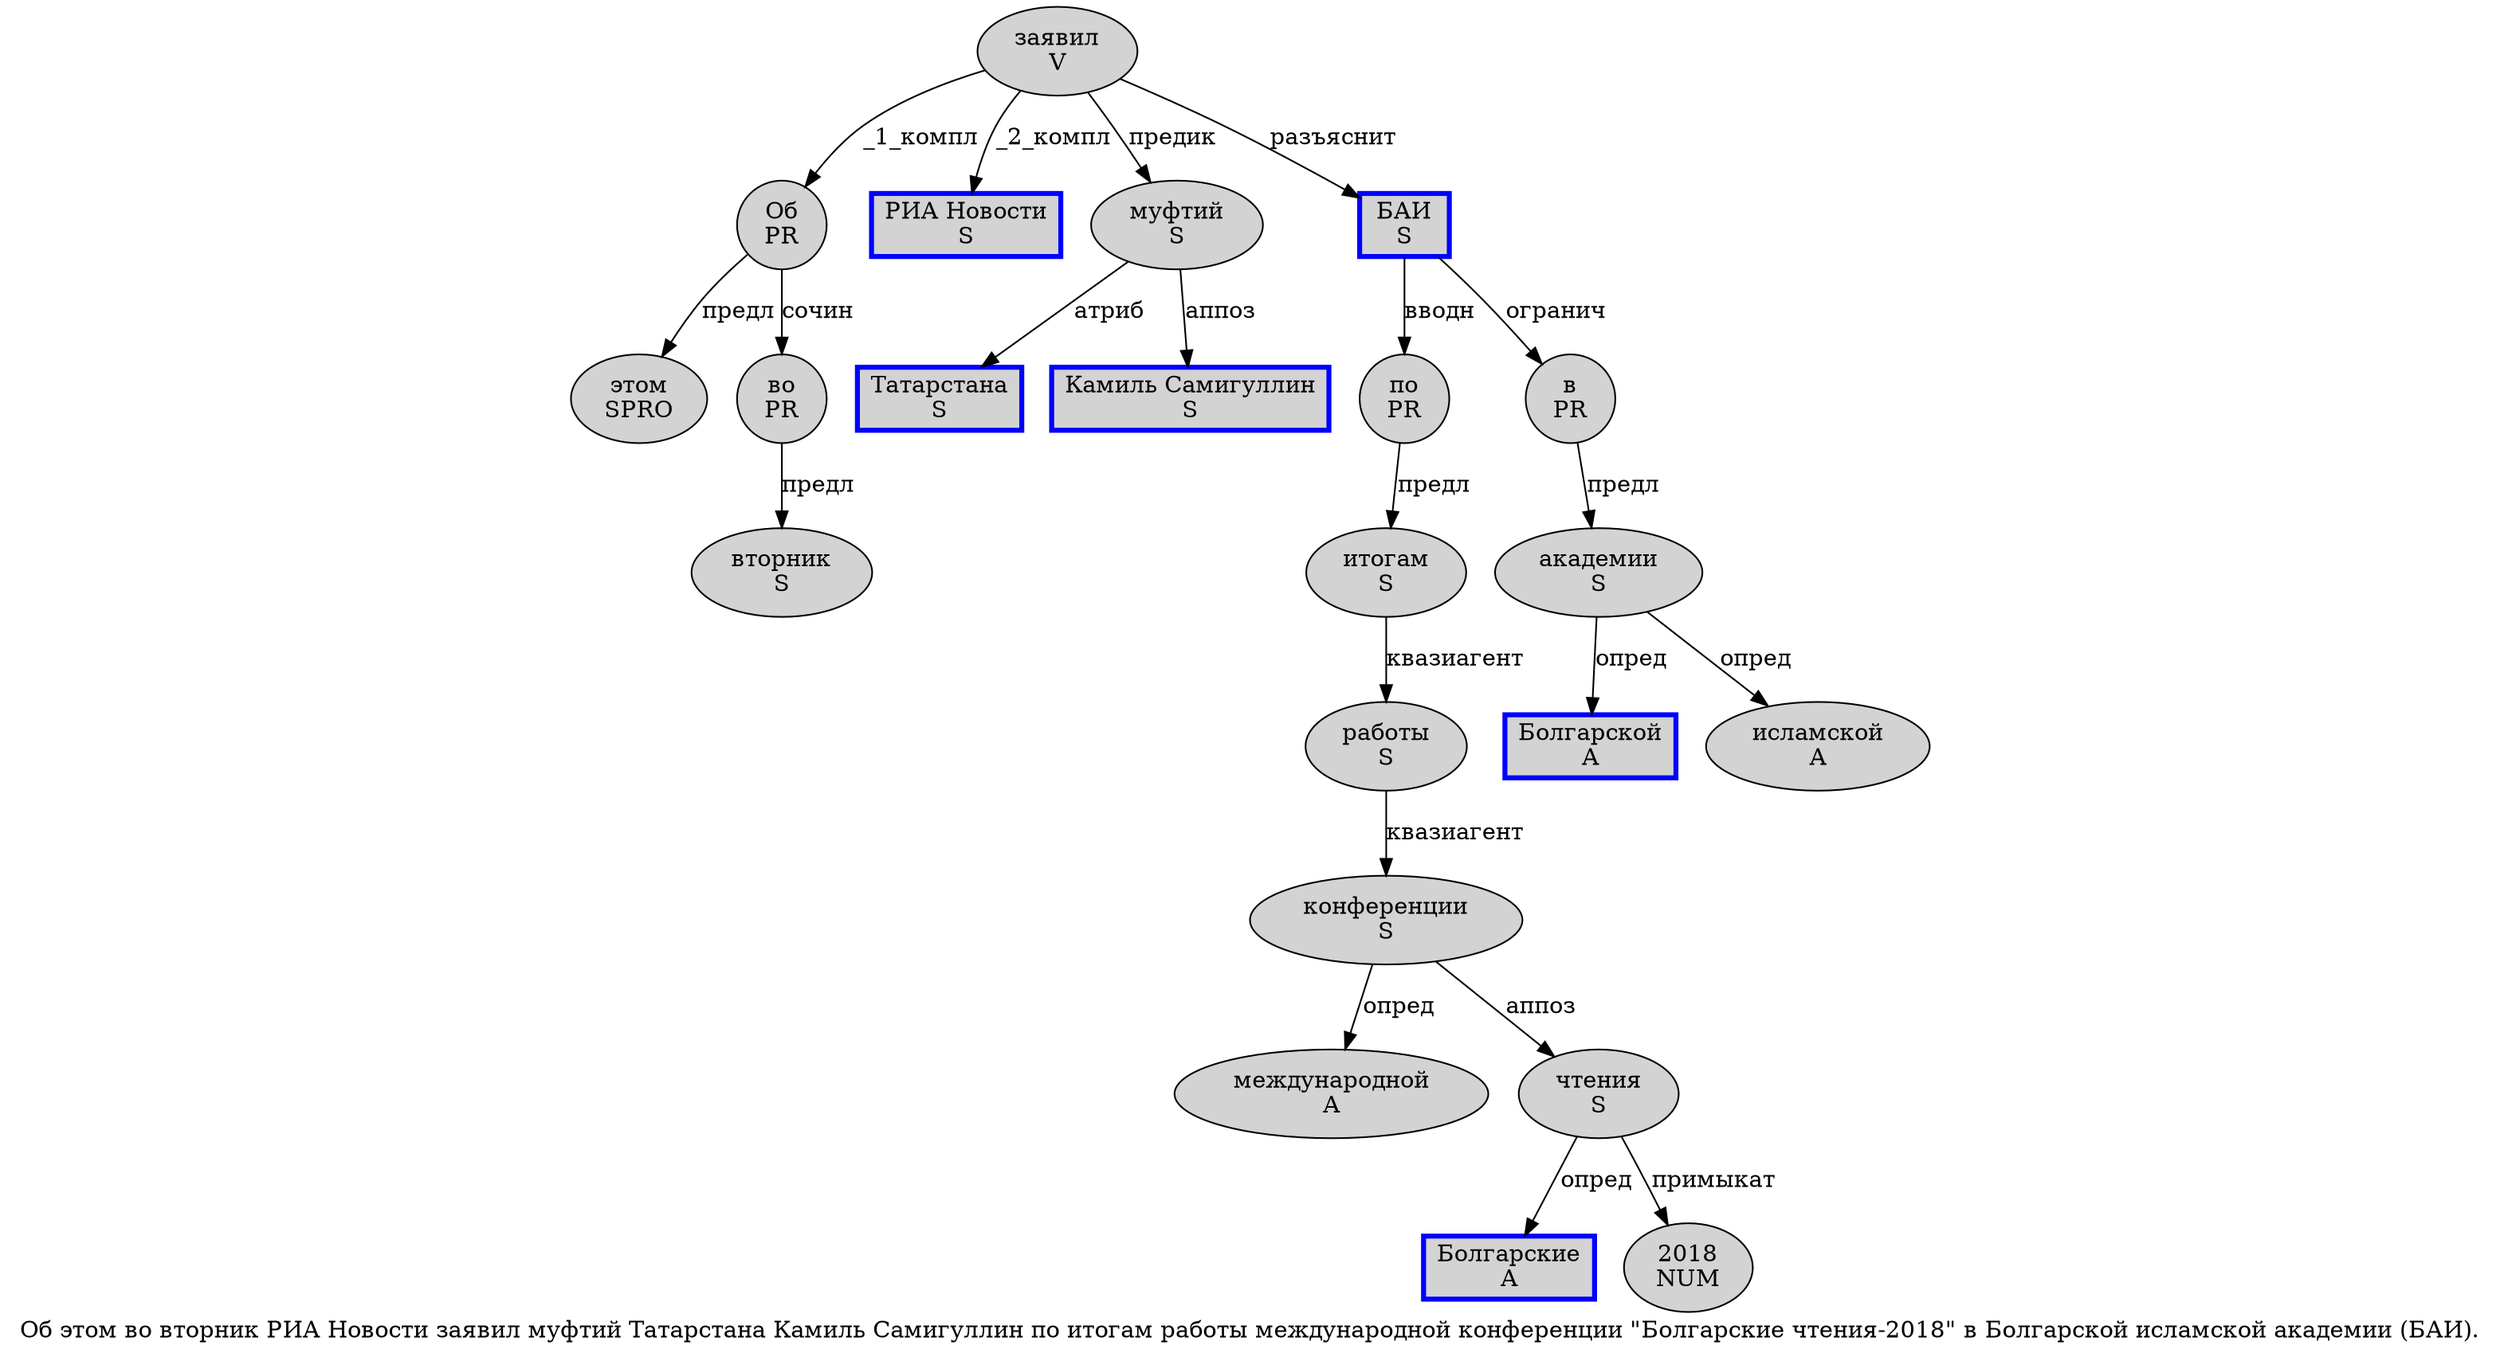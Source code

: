 digraph SENTENCE_288 {
	graph [label="Об этом во вторник РИА Новости заявил муфтий Татарстана Камиль Самигуллин по итогам работы международной конференции \"Болгарские чтения-2018\" в Болгарской исламской академии (БАИ)."]
	node [style=filled]
		0 [label="Об
PR" color="" fillcolor=lightgray penwidth=1 shape=ellipse]
		1 [label="этом
SPRO" color="" fillcolor=lightgray penwidth=1 shape=ellipse]
		2 [label="во
PR" color="" fillcolor=lightgray penwidth=1 shape=ellipse]
		3 [label="вторник
S" color="" fillcolor=lightgray penwidth=1 shape=ellipse]
		4 [label="РИА Новости
S" color=blue fillcolor=lightgray penwidth=3 shape=box]
		5 [label="заявил
V" color="" fillcolor=lightgray penwidth=1 shape=ellipse]
		6 [label="муфтий
S" color="" fillcolor=lightgray penwidth=1 shape=ellipse]
		7 [label="Татарстана
S" color=blue fillcolor=lightgray penwidth=3 shape=box]
		8 [label="Камиль Самигуллин
S" color=blue fillcolor=lightgray penwidth=3 shape=box]
		9 [label="по
PR" color="" fillcolor=lightgray penwidth=1 shape=ellipse]
		10 [label="итогам
S" color="" fillcolor=lightgray penwidth=1 shape=ellipse]
		11 [label="работы
S" color="" fillcolor=lightgray penwidth=1 shape=ellipse]
		12 [label="международной
A" color="" fillcolor=lightgray penwidth=1 shape=ellipse]
		13 [label="конференции
S" color="" fillcolor=lightgray penwidth=1 shape=ellipse]
		15 [label="Болгарские
A" color=blue fillcolor=lightgray penwidth=3 shape=box]
		16 [label="чтения
S" color="" fillcolor=lightgray penwidth=1 shape=ellipse]
		18 [label="2018
NUM" color="" fillcolor=lightgray penwidth=1 shape=ellipse]
		20 [label="в
PR" color="" fillcolor=lightgray penwidth=1 shape=ellipse]
		21 [label="Болгарской
A" color=blue fillcolor=lightgray penwidth=3 shape=box]
		22 [label="исламской
A" color="" fillcolor=lightgray penwidth=1 shape=ellipse]
		23 [label="академии
S" color="" fillcolor=lightgray penwidth=1 shape=ellipse]
		25 [label="БАИ
S" color=blue fillcolor=lightgray penwidth=3 shape=box]
			16 -> 15 [label="опред"]
			16 -> 18 [label="примыкат"]
			20 -> 23 [label="предл"]
			11 -> 13 [label="квазиагент"]
			6 -> 7 [label="атриб"]
			6 -> 8 [label="аппоз"]
			13 -> 12 [label="опред"]
			13 -> 16 [label="аппоз"]
			25 -> 9 [label="вводн"]
			25 -> 20 [label="огранич"]
			9 -> 10 [label="предл"]
			5 -> 0 [label="_1_компл"]
			5 -> 4 [label="_2_компл"]
			5 -> 6 [label="предик"]
			5 -> 25 [label="разъяснит"]
			10 -> 11 [label="квазиагент"]
			2 -> 3 [label="предл"]
			0 -> 1 [label="предл"]
			0 -> 2 [label="сочин"]
			23 -> 21 [label="опред"]
			23 -> 22 [label="опред"]
}